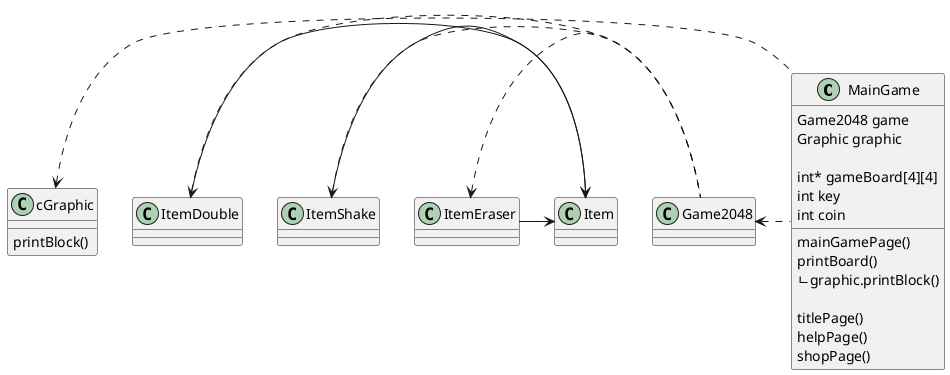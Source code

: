 @startuml 클래스 구조도
' 게임 메인 동작
class MainGame{
    Game2048 game
    Graphic graphic

    int* gameBoard[4][4]
    int key
    int coin


    mainGamePage()
    printBoard()\nㄴgraphic.printBlock()

    titlePage()
    helpPage()
    shopPage()
}

class Game2048{
    
}

class cGraphic{

printBlock()
}

Game2048 <. MainGame
cGraphic <. MainGame


' 아이템 관련
class Item{

}

class ItemDouble{

}

class ItemShake{

}

class ItemEraser{
    
}

ItemDouble -> Item
ItemShake -> Item
ItemEraser -> Item

ItemDouble <. Game2048
ItemShake <. Game2048
ItemEraser <. Game2048


@enduml